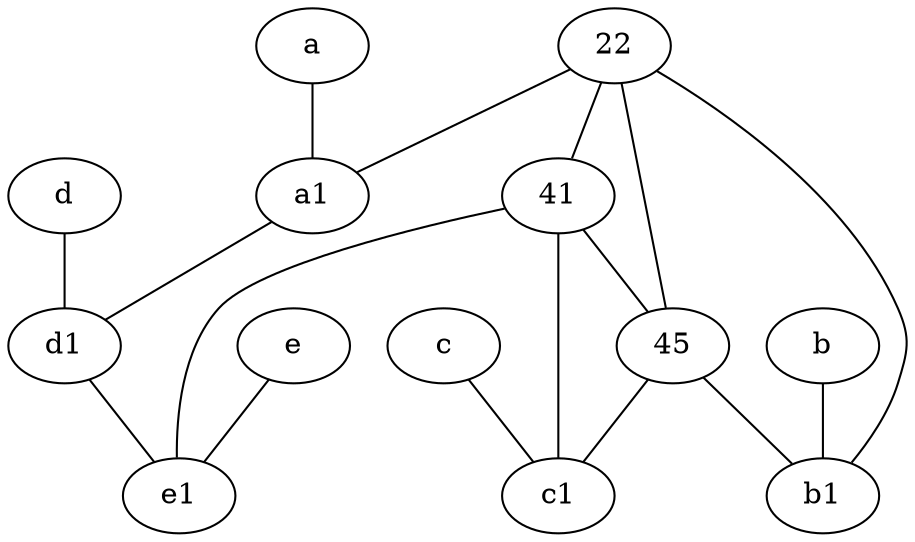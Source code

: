 graph {
	node [labelfontsize=50]
	d [labelfontsize=50 pos="2,5!"]
	e1 [labelfontsize=50 pos="7,7!"]
	c1 [labelfontsize=50 pos="4.5,3!"]
	a [labelfontsize=50 pos="8,2!"]
	d1 [labelfontsize=50 pos="3,5!"]
	b [labelfontsize=50 pos="10,4!"]
	45 [labelfontsize=50]
	a1 [labelfontsize=50 pos="8,3!"]
	c [labelfontsize=50 pos="4.5,2!"]
	41 [labelfontsize=50]
	b1 [labelfontsize=50 pos="9,4!"]
	22 [labelfontsize=50]
	e [labelfontsize=50 pos="7,9!"]
	b -- b1
	41 -- c1
	a1 -- d1
	41 -- e1
	22 -- 41
	d1 -- e1
	a -- a1
	45 -- b1
	c -- c1
	d -- d1
	e -- e1
	22 -- 45
	45 -- c1
	41 -- 45
	22 -- a1
	22 -- b1
}
